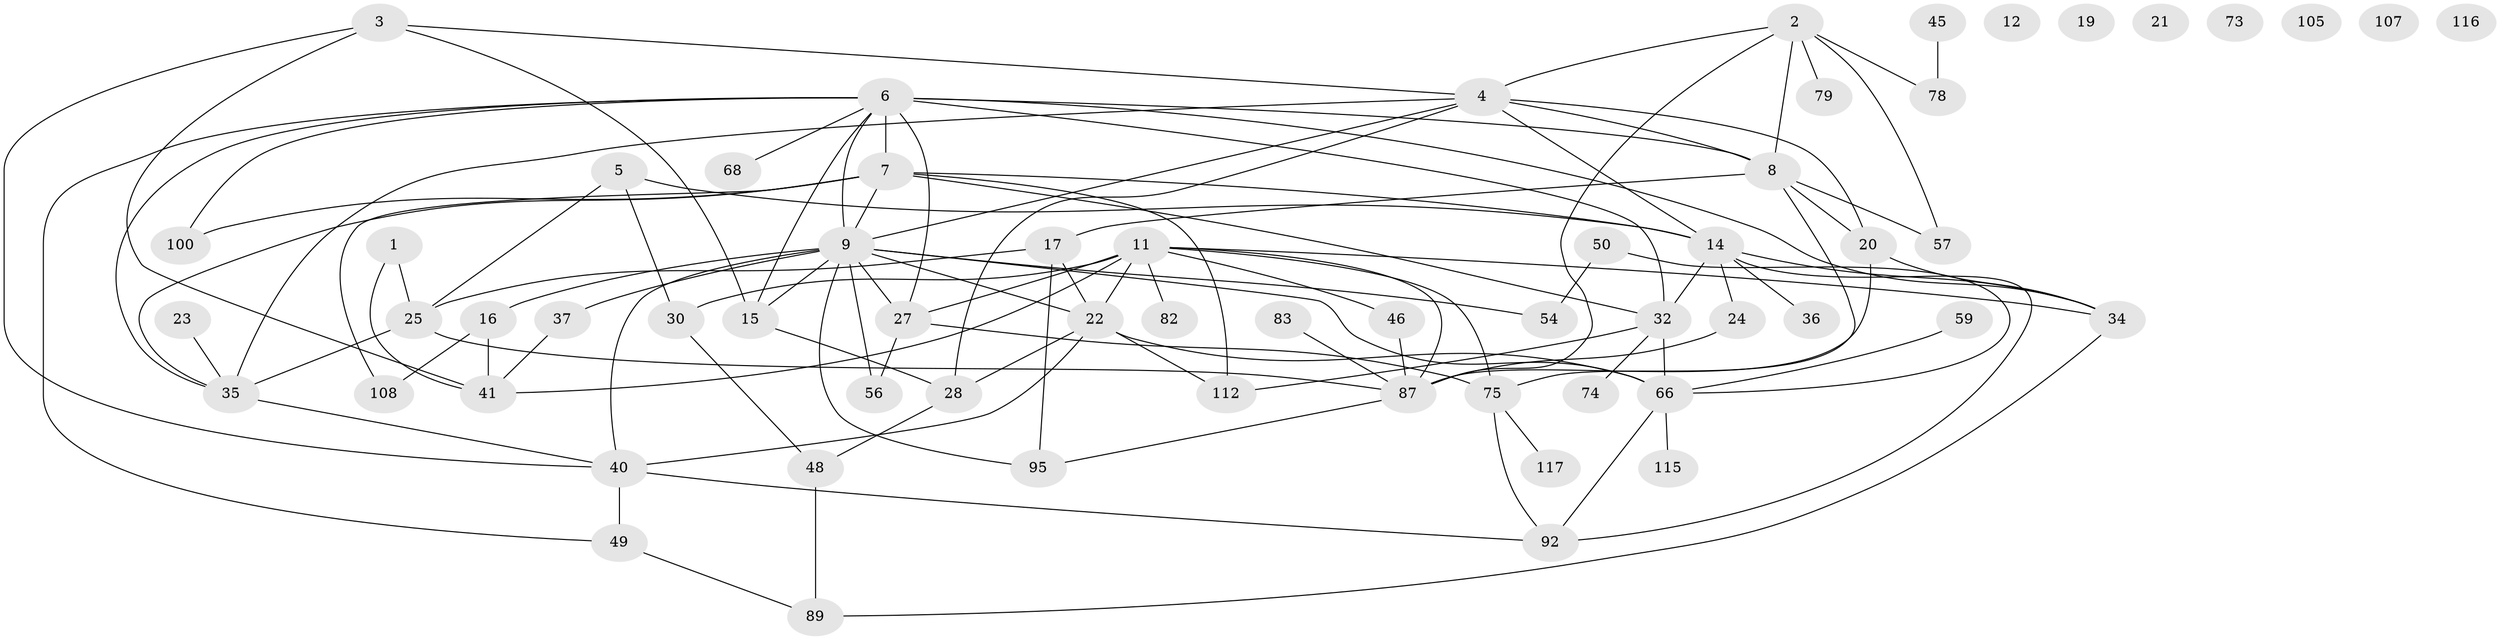 // original degree distribution, {2: 0.224, 5: 0.08, 1: 0.16, 4: 0.152, 3: 0.24, 6: 0.048, 7: 0.032, 0: 0.056, 8: 0.008}
// Generated by graph-tools (version 1.1) at 2025/13/03/09/25 04:13:12]
// undirected, 62 vertices, 108 edges
graph export_dot {
graph [start="1"]
  node [color=gray90,style=filled];
  1 [super="+55"];
  2 [super="+43+42"];
  3 [super="+109+104"];
  4 [super="+111"];
  5 [super="+38"];
  6 [super="+13+31+29+51"];
  7 [super="+26"];
  8 [super="+102"];
  9 [super="+39+10+62"];
  11 [super="+67+18+84+70"];
  12;
  14 [super="+69+58+88"];
  15 [super="+119"];
  16;
  17 [super="+101"];
  19;
  20 [super="+60+33"];
  21;
  22 [super="+52"];
  23;
  24;
  25 [super="+72"];
  27 [super="+124"];
  28 [super="+77+61"];
  30 [super="+93+76"];
  32 [super="+47"];
  34 [super="+97"];
  35;
  36;
  37;
  40 [super="+122+65"];
  41 [super="+71"];
  45 [super="+96"];
  46;
  48 [super="+53"];
  49 [super="+64"];
  50;
  54 [super="+121+123"];
  56;
  57 [super="+63"];
  59;
  66 [super="+91+106"];
  68;
  73;
  74;
  75 [super="+110"];
  78;
  79;
  82;
  83 [super="+90"];
  87 [super="+114"];
  89;
  92 [super="+120"];
  95;
  100 [super="+118"];
  105;
  107;
  108;
  112;
  115;
  116;
  117;
  1 -- 41;
  1 -- 25;
  2 -- 4;
  2 -- 8;
  2 -- 57;
  2 -- 78;
  2 -- 79;
  2 -- 87;
  3 -- 4;
  3 -- 15;
  3 -- 40;
  3 -- 41;
  4 -- 35;
  4 -- 14;
  4 -- 8;
  4 -- 20;
  4 -- 9;
  4 -- 28;
  5 -- 14;
  5 -- 25;
  5 -- 30;
  6 -- 68;
  6 -- 35;
  6 -- 7;
  6 -- 8 [weight=2];
  6 -- 15;
  6 -- 34;
  6 -- 49;
  6 -- 27;
  6 -- 32 [weight=2];
  6 -- 9;
  6 -- 100;
  7 -- 35;
  7 -- 108;
  7 -- 112;
  7 -- 9;
  7 -- 32;
  7 -- 14;
  7 -- 100;
  8 -- 17;
  8 -- 20;
  8 -- 75;
  8 -- 57;
  9 -- 22;
  9 -- 37;
  9 -- 15;
  9 -- 16;
  9 -- 27 [weight=2];
  9 -- 40 [weight=2];
  9 -- 66;
  9 -- 54;
  9 -- 56;
  9 -- 95;
  11 -- 46;
  11 -- 75;
  11 -- 22;
  11 -- 27;
  11 -- 82;
  11 -- 34;
  11 -- 30 [weight=2];
  11 -- 87;
  11 -- 41;
  14 -- 36;
  14 -- 92;
  14 -- 24;
  14 -- 34;
  14 -- 32;
  15 -- 28;
  16 -- 41;
  16 -- 108;
  17 -- 22;
  17 -- 25;
  17 -- 95;
  20 -- 87;
  20 -- 34;
  22 -- 112;
  22 -- 66;
  22 -- 28;
  22 -- 40;
  23 -- 35;
  24 -- 87;
  25 -- 35;
  25 -- 87;
  27 -- 56;
  27 -- 75;
  28 -- 48;
  30 -- 48;
  32 -- 74;
  32 -- 112;
  32 -- 66;
  34 -- 89;
  35 -- 40;
  37 -- 41;
  40 -- 49;
  40 -- 92;
  45 -- 78;
  46 -- 87;
  48 -- 89;
  49 -- 89;
  50 -- 54;
  50 -- 66;
  59 -- 66;
  66 -- 92;
  66 -- 115;
  75 -- 92;
  75 -- 117;
  83 -- 87;
  87 -- 95;
}
